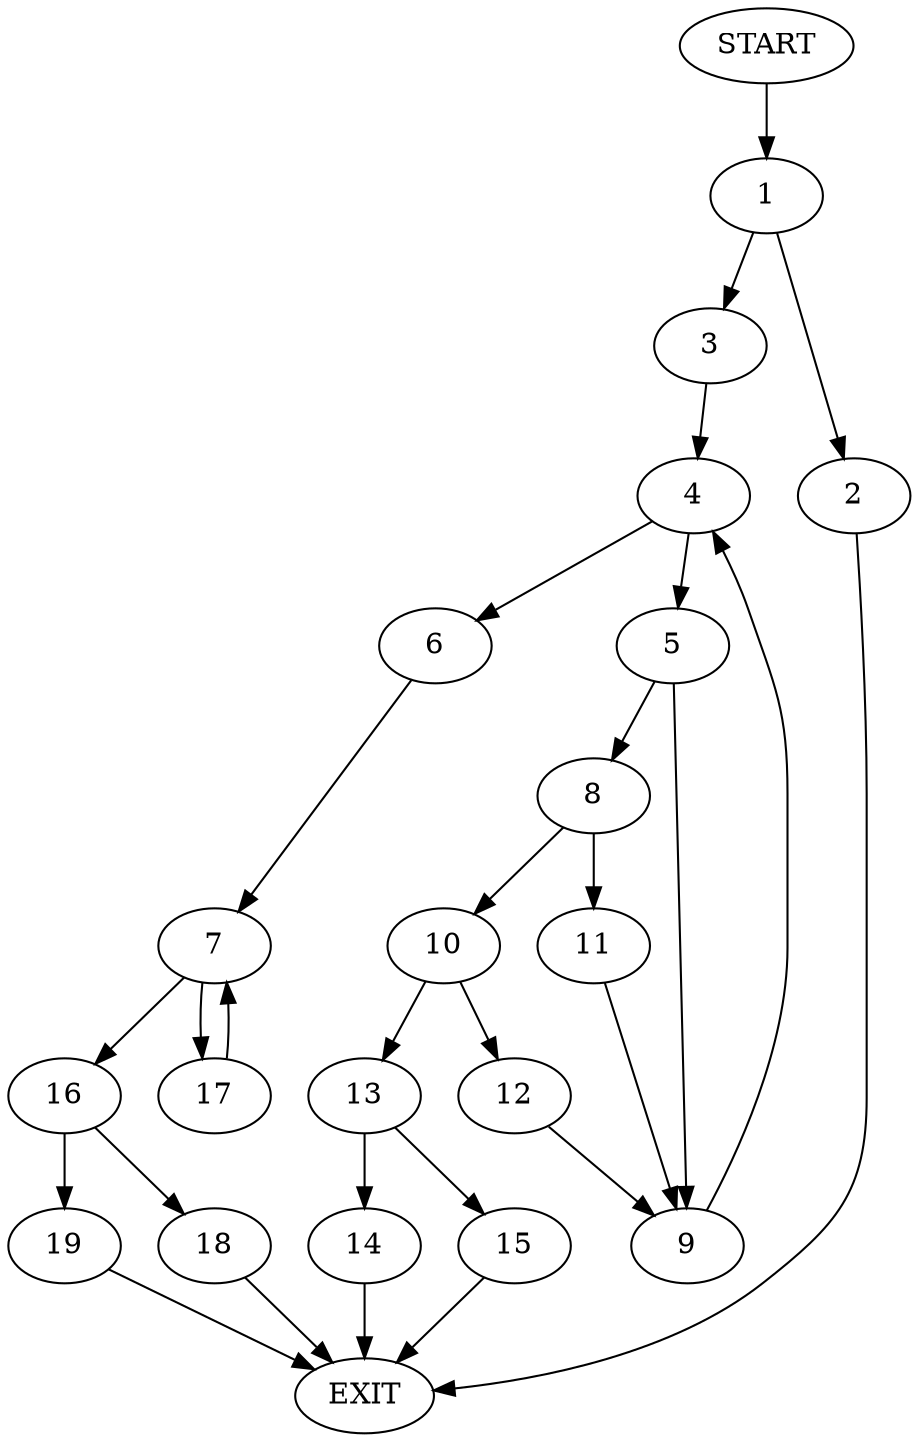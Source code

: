 digraph {
0 [label="START"]
20 [label="EXIT"]
0 -> 1
1 -> 2
1 -> 3
2 -> 20
3 -> 4
4 -> 5
4 -> 6
6 -> 7
5 -> 8
5 -> 9
9 -> 4
8 -> 10
8 -> 11
10 -> 12
10 -> 13
11 -> 9
13 -> 14
13 -> 15
12 -> 9
15 -> 20
14 -> 20
7 -> 16
7 -> 17
16 -> 18
16 -> 19
17 -> 7
19 -> 20
18 -> 20
}

